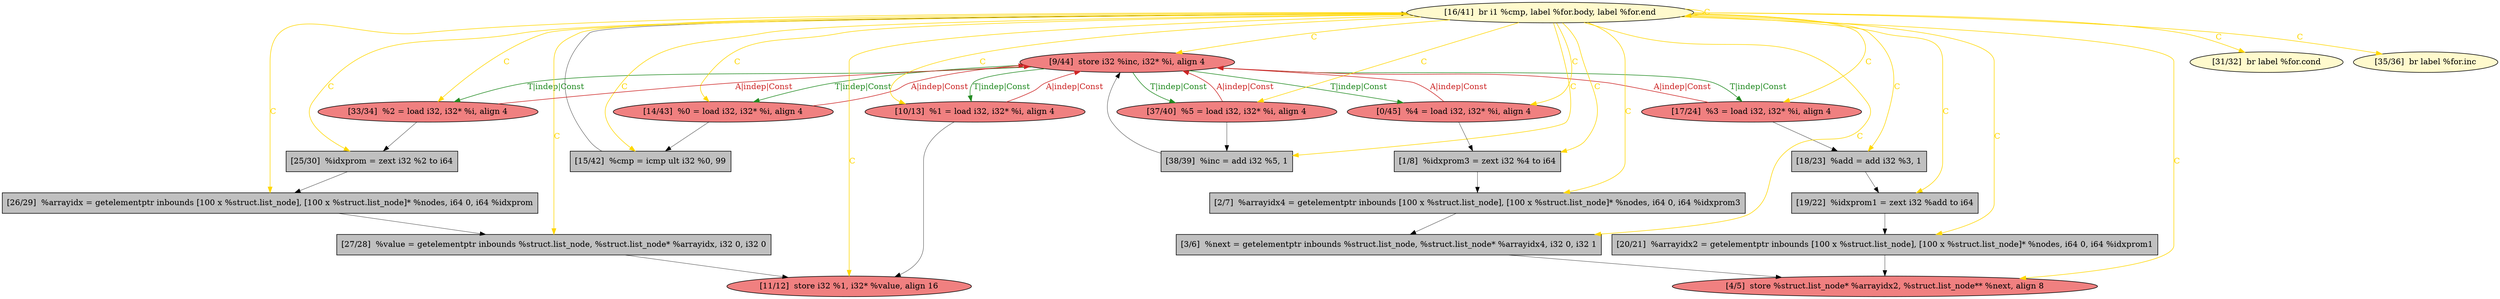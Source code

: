 
digraph G {


node464 [fillcolor=lightcoral,label="[11/12]  store i32 %1, i32* %value, align 16",shape=ellipse,style=filled ]
node462 [fillcolor=grey,label="[27/28]  %value = getelementptr inbounds %struct.list_node, %struct.list_node* %arrayidx, i32 0, i32 0",shape=rectangle,style=filled ]
node461 [fillcolor=grey,label="[15/42]  %cmp = icmp ult i32 %0, 99",shape=rectangle,style=filled ]
node463 [fillcolor=lightcoral,label="[9/44]  store i32 %inc, i32* %i, align 4",shape=ellipse,style=filled ]
node460 [fillcolor=lightcoral,label="[14/43]  %0 = load i32, i32* %i, align 4",shape=ellipse,style=filled ]
node447 [fillcolor=grey,label="[19/22]  %idxprom1 = zext i32 %add to i64",shape=rectangle,style=filled ]
node443 [fillcolor=lightcoral,label="[17/24]  %3 = load i32, i32* %i, align 4",shape=ellipse,style=filled ]
node449 [fillcolor=grey,label="[3/6]  %next = getelementptr inbounds %struct.list_node, %struct.list_node* %arrayidx4, i32 0, i32 1",shape=rectangle,style=filled ]
node446 [fillcolor=grey,label="[20/21]  %arrayidx2 = getelementptr inbounds [100 x %struct.list_node], [100 x %struct.list_node]* %nodes, i64 0, i64 %idxprom1",shape=rectangle,style=filled ]
node445 [fillcolor=lemonchiffon,label="[31/32]  br label %for.cond",shape=ellipse,style=filled ]
node459 [fillcolor=lightcoral,label="[10/13]  %1 = load i32, i32* %i, align 4",shape=ellipse,style=filled ]
node455 [fillcolor=lemonchiffon,label="[16/41]  br i1 %cmp, label %for.body, label %for.end",shape=ellipse,style=filled ]
node442 [fillcolor=lightcoral,label="[0/45]  %4 = load i32, i32* %i, align 4",shape=ellipse,style=filled ]
node452 [fillcolor=grey,label="[1/8]  %idxprom3 = zext i32 %4 to i64",shape=rectangle,style=filled ]
node444 [fillcolor=grey,label="[25/30]  %idxprom = zext i32 %2 to i64",shape=rectangle,style=filled ]
node448 [fillcolor=grey,label="[18/23]  %add = add i32 %3, 1",shape=rectangle,style=filled ]
node451 [fillcolor=lightcoral,label="[37/40]  %5 = load i32, i32* %i, align 4",shape=ellipse,style=filled ]
node453 [fillcolor=lemonchiffon,label="[35/36]  br label %for.inc",shape=ellipse,style=filled ]
node450 [fillcolor=lightcoral,label="[4/5]  store %struct.list_node* %arrayidx2, %struct.list_node** %next, align 8",shape=ellipse,style=filled ]
node454 [fillcolor=grey,label="[26/29]  %arrayidx = getelementptr inbounds [100 x %struct.list_node], [100 x %struct.list_node]* %nodes, i64 0, i64 %idxprom",shape=rectangle,style=filled ]
node456 [fillcolor=grey,label="[2/7]  %arrayidx4 = getelementptr inbounds [100 x %struct.list_node], [100 x %struct.list_node]* %nodes, i64 0, i64 %idxprom3",shape=rectangle,style=filled ]
node458 [fillcolor=lightcoral,label="[33/34]  %2 = load i32, i32* %i, align 4",shape=ellipse,style=filled ]
node457 [fillcolor=grey,label="[38/39]  %inc = add i32 %5, 1",shape=rectangle,style=filled ]

node455->node464 [style=solid,color=gold,label="C",penwidth=1.0,fontcolor=gold ]
node455->node458 [style=solid,color=gold,label="C",penwidth=1.0,fontcolor=gold ]
node463->node443 [style=solid,color=forestgreen,label="T|indep|Const",penwidth=1.0,fontcolor=forestgreen ]
node443->node463 [style=solid,color=firebrick3,label="A|indep|Const",penwidth=1.0,fontcolor=firebrick3 ]
node449->node450 [style=solid,color=black,label="",penwidth=0.5,fontcolor=black ]
node442->node463 [style=solid,color=firebrick3,label="A|indep|Const",penwidth=1.0,fontcolor=firebrick3 ]
node455->node454 [style=solid,color=gold,label="C",penwidth=1.0,fontcolor=gold ]
node461->node455 [style=solid,color=black,label="",penwidth=0.5,fontcolor=black ]
node455->node452 [style=solid,color=gold,label="C",penwidth=1.0,fontcolor=gold ]
node455->node461 [style=solid,color=gold,label="C",penwidth=1.0,fontcolor=gold ]
node463->node460 [style=solid,color=forestgreen,label="T|indep|Const",penwidth=1.0,fontcolor=forestgreen ]
node460->node463 [style=solid,color=firebrick3,label="A|indep|Const",penwidth=1.0,fontcolor=firebrick3 ]
node448->node447 [style=solid,color=black,label="",penwidth=0.5,fontcolor=black ]
node462->node464 [style=solid,color=black,label="",penwidth=0.5,fontcolor=black ]
node455->node446 [style=solid,color=gold,label="C",penwidth=1.0,fontcolor=gold ]
node455->node463 [style=solid,color=gold,label="C",penwidth=1.0,fontcolor=gold ]
node455->node455 [style=solid,color=gold,label="C",penwidth=1.0,fontcolor=gold ]
node455->node453 [style=solid,color=gold,label="C",penwidth=1.0,fontcolor=gold ]
node446->node450 [style=solid,color=black,label="",penwidth=0.5,fontcolor=black ]
node456->node449 [style=solid,color=black,label="",penwidth=0.5,fontcolor=black ]
node455->node460 [style=solid,color=gold,label="C",penwidth=1.0,fontcolor=gold ]
node455->node445 [style=solid,color=gold,label="C",penwidth=1.0,fontcolor=gold ]
node455->node456 [style=solid,color=gold,label="C",penwidth=1.0,fontcolor=gold ]
node455->node450 [style=solid,color=gold,label="C",penwidth=1.0,fontcolor=gold ]
node455->node448 [style=solid,color=gold,label="C",penwidth=1.0,fontcolor=gold ]
node443->node448 [style=solid,color=black,label="",penwidth=0.5,fontcolor=black ]
node455->node457 [style=solid,color=gold,label="C",penwidth=1.0,fontcolor=gold ]
node447->node446 [style=solid,color=black,label="",penwidth=0.5,fontcolor=black ]
node455->node451 [style=solid,color=gold,label="C",penwidth=1.0,fontcolor=gold ]
node455->node443 [style=solid,color=gold,label="C",penwidth=1.0,fontcolor=gold ]
node463->node451 [style=solid,color=forestgreen,label="T|indep|Const",penwidth=1.0,fontcolor=forestgreen ]
node455->node462 [style=solid,color=gold,label="C",penwidth=1.0,fontcolor=gold ]
node463->node442 [style=solid,color=forestgreen,label="T|indep|Const",penwidth=1.0,fontcolor=forestgreen ]
node451->node463 [style=solid,color=firebrick3,label="A|indep|Const",penwidth=1.0,fontcolor=firebrick3 ]
node459->node463 [style=solid,color=firebrick3,label="A|indep|Const",penwidth=1.0,fontcolor=firebrick3 ]
node454->node462 [style=solid,color=black,label="",penwidth=0.5,fontcolor=black ]
node463->node459 [style=solid,color=forestgreen,label="T|indep|Const",penwidth=1.0,fontcolor=forestgreen ]
node455->node447 [style=solid,color=gold,label="C",penwidth=1.0,fontcolor=gold ]
node451->node457 [style=solid,color=black,label="",penwidth=0.5,fontcolor=black ]
node459->node464 [style=solid,color=black,label="",penwidth=0.5,fontcolor=black ]
node442->node452 [style=solid,color=black,label="",penwidth=0.5,fontcolor=black ]
node457->node463 [style=solid,color=black,label="",penwidth=0.5,fontcolor=black ]
node458->node444 [style=solid,color=black,label="",penwidth=0.5,fontcolor=black ]
node452->node456 [style=solid,color=black,label="",penwidth=0.5,fontcolor=black ]
node455->node444 [style=solid,color=gold,label="C",penwidth=1.0,fontcolor=gold ]
node455->node449 [style=solid,color=gold,label="C",penwidth=1.0,fontcolor=gold ]
node458->node463 [style=solid,color=firebrick3,label="A|indep|Const",penwidth=1.0,fontcolor=firebrick3 ]
node455->node459 [style=solid,color=gold,label="C",penwidth=1.0,fontcolor=gold ]
node463->node458 [style=solid,color=forestgreen,label="T|indep|Const",penwidth=1.0,fontcolor=forestgreen ]
node460->node461 [style=solid,color=black,label="",penwidth=0.5,fontcolor=black ]
node444->node454 [style=solid,color=black,label="",penwidth=0.5,fontcolor=black ]
node455->node442 [style=solid,color=gold,label="C",penwidth=1.0,fontcolor=gold ]


}
